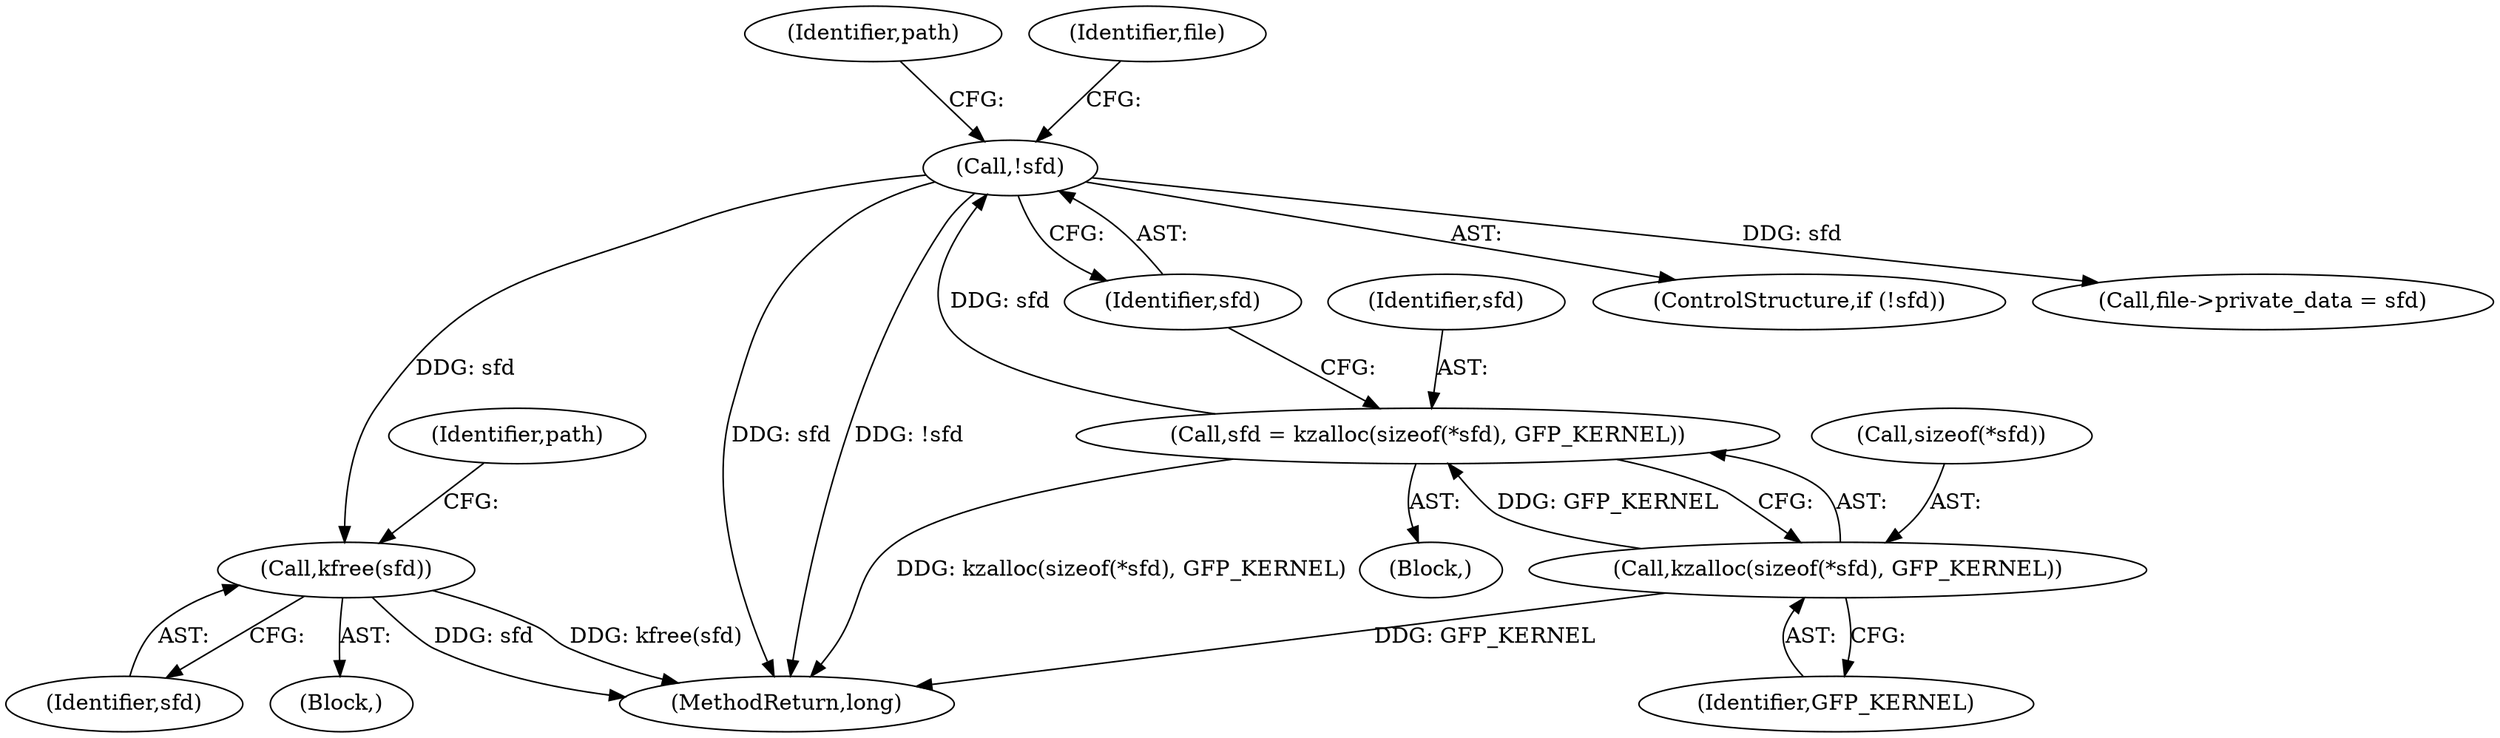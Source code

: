 digraph "0_linux_e1d35d4dc7f089e6c9c080d556feedf9c706f0c7@API" {
"1000363" [label="(Call,kfree(sfd))"];
"1000333" [label="(Call,!sfd)"];
"1000325" [label="(Call,sfd = kzalloc(sizeof(*sfd), GFP_KERNEL))"];
"1000327" [label="(Call,kzalloc(sizeof(*sfd), GFP_KERNEL))"];
"1000364" [label="(Identifier,sfd)"];
"1000109" [label="(Block,)"];
"1000338" [label="(Identifier,path)"];
"1000363" [label="(Call,kfree(sfd))"];
"1000325" [label="(Call,sfd = kzalloc(sizeof(*sfd), GFP_KERNEL))"];
"1000328" [label="(Call,sizeof(*sfd))"];
"1000333" [label="(Call,!sfd)"];
"1000334" [label="(Identifier,sfd)"];
"1000341" [label="(Identifier,file)"];
"1000327" [label="(Call,kzalloc(sizeof(*sfd), GFP_KERNEL))"];
"1000332" [label="(ControlStructure,if (!sfd))"];
"1000326" [label="(Identifier,sfd)"];
"1000369" [label="(Call,file->private_data = sfd)"];
"1000544" [label="(MethodReturn,long)"];
"1000331" [label="(Identifier,GFP_KERNEL)"];
"1000362" [label="(Block,)"];
"1000367" [label="(Identifier,path)"];
"1000363" -> "1000362"  [label="AST: "];
"1000363" -> "1000364"  [label="CFG: "];
"1000364" -> "1000363"  [label="AST: "];
"1000367" -> "1000363"  [label="CFG: "];
"1000363" -> "1000544"  [label="DDG: sfd"];
"1000363" -> "1000544"  [label="DDG: kfree(sfd)"];
"1000333" -> "1000363"  [label="DDG: sfd"];
"1000333" -> "1000332"  [label="AST: "];
"1000333" -> "1000334"  [label="CFG: "];
"1000334" -> "1000333"  [label="AST: "];
"1000338" -> "1000333"  [label="CFG: "];
"1000341" -> "1000333"  [label="CFG: "];
"1000333" -> "1000544"  [label="DDG: sfd"];
"1000333" -> "1000544"  [label="DDG: !sfd"];
"1000325" -> "1000333"  [label="DDG: sfd"];
"1000333" -> "1000369"  [label="DDG: sfd"];
"1000325" -> "1000109"  [label="AST: "];
"1000325" -> "1000327"  [label="CFG: "];
"1000326" -> "1000325"  [label="AST: "];
"1000327" -> "1000325"  [label="AST: "];
"1000334" -> "1000325"  [label="CFG: "];
"1000325" -> "1000544"  [label="DDG: kzalloc(sizeof(*sfd), GFP_KERNEL)"];
"1000327" -> "1000325"  [label="DDG: GFP_KERNEL"];
"1000327" -> "1000331"  [label="CFG: "];
"1000328" -> "1000327"  [label="AST: "];
"1000331" -> "1000327"  [label="AST: "];
"1000327" -> "1000544"  [label="DDG: GFP_KERNEL"];
}
